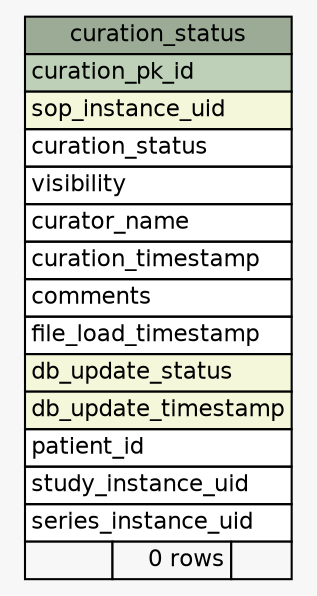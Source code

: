 // dot 2.16.1 on Linux 2.6.25.6-27.fc8
digraph "curation_status" {
  graph [
    rankdir="RL"
    bgcolor="#f7f7f7"
  ];
  node [
    fontname="Helvetica"
    fontsize="11"
    shape="plaintext"
  ];
  edge [
    arrowsize="0.8"
  ];
  "curation_status" [
    label=<
    <TABLE BORDER="0" CELLBORDER="1" CELLSPACING="0" BGCOLOR="#ffffff">
      <TR><TD PORT="curation_status.heading" COLSPAN="3" BGCOLOR="#9bab96" ALIGN="CENTER">curation_status</TD></TR>
      <TR><TD PORT="curation_pk_id" COLSPAN="3" BGCOLOR="#bed1b8" ALIGN="LEFT">curation_pk_id</TD></TR>
      <TR><TD PORT="sop_instance_uid" COLSPAN="3" BGCOLOR="#f4f7da" ALIGN="LEFT">sop_instance_uid</TD></TR>
      <TR><TD PORT="curation_status" COLSPAN="3" ALIGN="LEFT">curation_status</TD></TR>
      <TR><TD PORT="visibility" COLSPAN="3" ALIGN="LEFT">visibility</TD></TR>
      <TR><TD PORT="curator_name" COLSPAN="3" ALIGN="LEFT">curator_name</TD></TR>
      <TR><TD PORT="curation_timestamp" COLSPAN="3" ALIGN="LEFT">curation_timestamp</TD></TR>
      <TR><TD PORT="comments" COLSPAN="3" ALIGN="LEFT">comments</TD></TR>
      <TR><TD PORT="file_load_timestamp" COLSPAN="3" ALIGN="LEFT">file_load_timestamp</TD></TR>
      <TR><TD PORT="db_update_status" COLSPAN="3" BGCOLOR="#f4f7da" ALIGN="LEFT">db_update_status</TD></TR>
      <TR><TD PORT="db_update_timestamp" COLSPAN="3" BGCOLOR="#f4f7da" ALIGN="LEFT">db_update_timestamp</TD></TR>
      <TR><TD PORT="patient_id" COLSPAN="3" ALIGN="LEFT">patient_id</TD></TR>
      <TR><TD PORT="study_instance_uid" COLSPAN="3" ALIGN="LEFT">study_instance_uid</TD></TR>
      <TR><TD PORT="series_instance_uid" COLSPAN="3" ALIGN="LEFT">series_instance_uid</TD></TR>
      <TR><TD ALIGN="LEFT" BGCOLOR="#f7f7f7">  </TD><TD ALIGN="RIGHT" BGCOLOR="#f7f7f7">0 rows</TD><TD ALIGN="RIGHT" BGCOLOR="#f7f7f7">  </TD></TR>
    </TABLE>>
    URL="tables/curation_status.html#"
    tooltip="curation_status"
  ];
}
